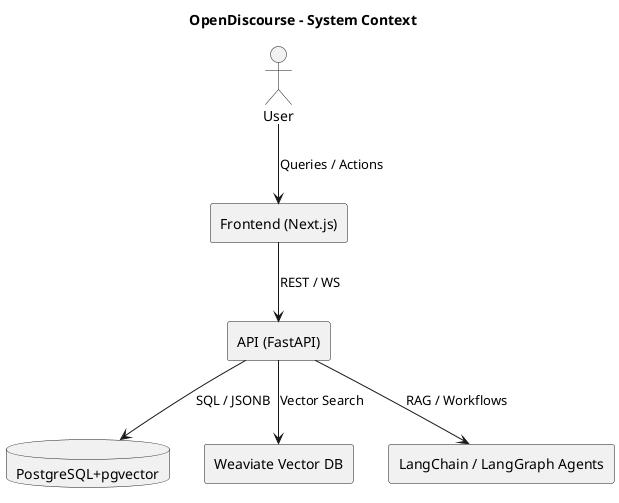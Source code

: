 
@startuml
title OpenDiscourse - System Context
actor User
rectangle "Frontend (Next.js)" as FE
rectangle "API (FastAPI)" as API
database "PostgreSQL+pgvector" as PG
rectangle "Weaviate Vector DB" as WV
rectangle "LangChain / LangGraph Agents" as LC
User --> FE : Queries / Actions
FE --> API : REST / WS
API --> PG : SQL / JSONB
API --> WV : Vector Search
API --> LC : RAG / Workflows
@enduml

